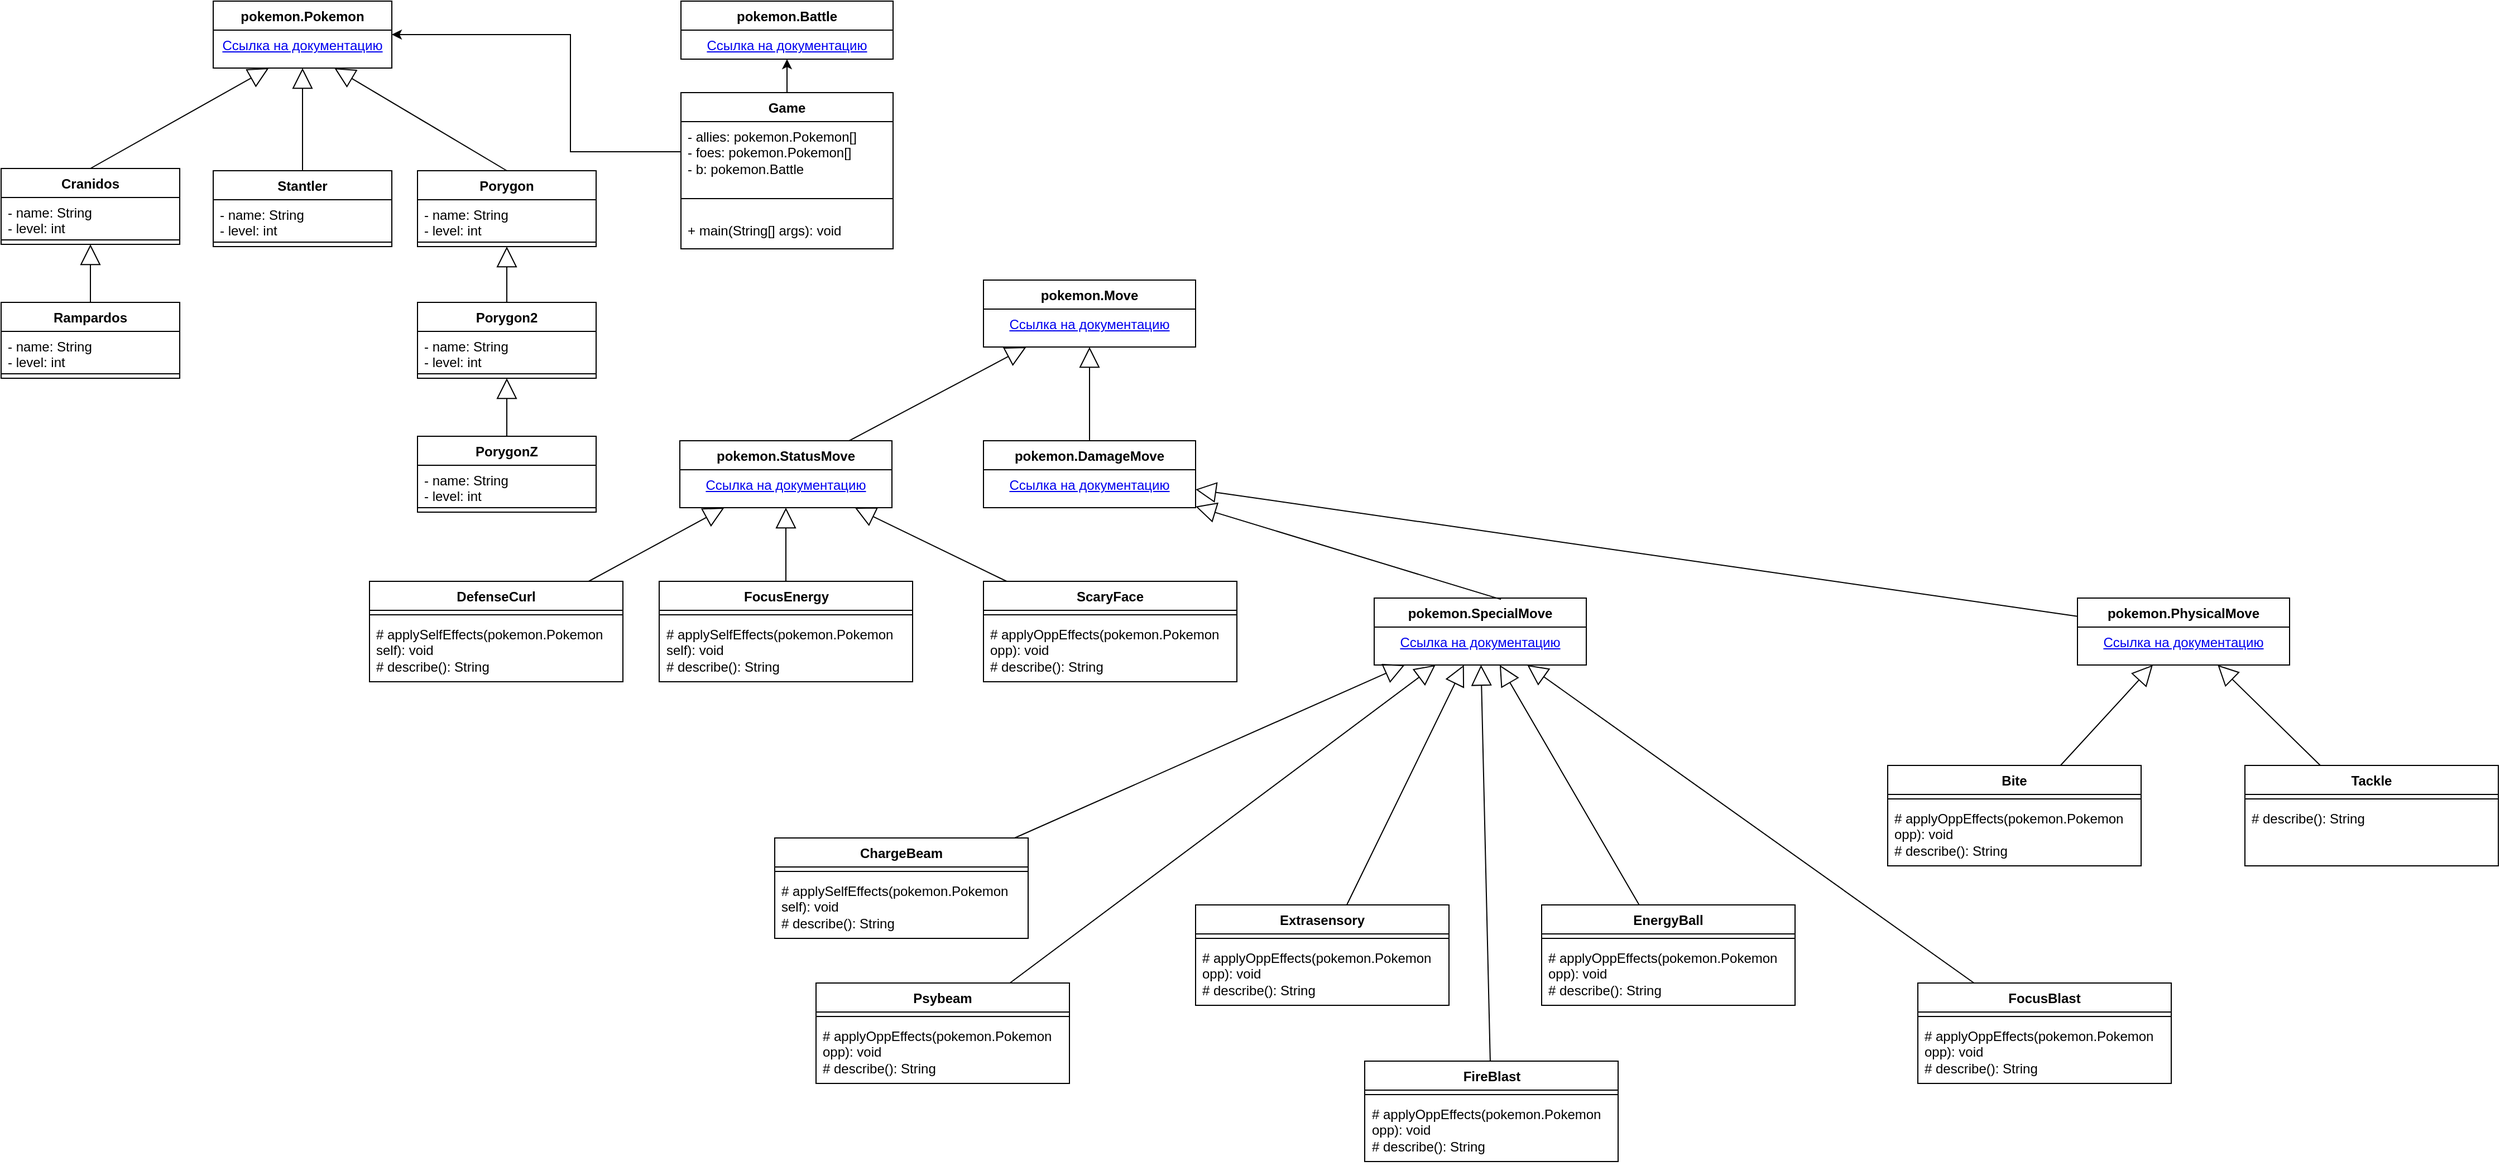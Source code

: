 <mxfile version="28.2.7">
  <diagram name="Page-1" id="_jEvBDtfB6NHTu-NY3VC">
    <mxGraphModel dx="2906" dy="1764" grid="1" gridSize="10" guides="1" tooltips="1" connect="1" arrows="1" fold="1" page="1" pageScale="1" pageWidth="1169" pageHeight="827" math="0" shadow="0">
      <root>
        <mxCell id="0" />
        <mxCell id="1" parent="0" />
        <mxCell id="ZqR_c2pU89OVEcesn07C-24" style="edgeStyle=orthogonalEdgeStyle;rounded=0;orthogonalLoop=1;jettySize=auto;html=1;" parent="1" source="ZqR_c2pU89OVEcesn07C-1" target="ZqR_c2pU89OVEcesn07C-14" edge="1">
          <mxGeometry relative="1" as="geometry" />
        </mxCell>
        <mxCell id="ZqR_c2pU89OVEcesn07C-1" value="Game" style="swimlane;fontStyle=1;align=center;verticalAlign=top;childLayout=stackLayout;horizontal=1;startSize=26;horizontalStack=0;resizeParent=1;resizeParentMax=0;resizeLast=0;collapsible=1;marginBottom=0;whiteSpace=wrap;html=1;" parent="1" vertex="1">
          <mxGeometry x="319" y="42" width="190" height="140" as="geometry">
            <mxRectangle x="320" y="190" width="70" height="30" as="alternateBounds" />
          </mxGeometry>
        </mxCell>
        <mxCell id="ZqR_c2pU89OVEcesn07C-2" value="- allies: pokemon.Pokemon[]&lt;div&gt;- foes: pokemon.Pokemon[]&lt;/div&gt;&lt;div&gt;- b: pokemon.Battle&lt;/div&gt;" style="text;strokeColor=none;fillColor=none;align=left;verticalAlign=top;spacingLeft=4;spacingRight=4;overflow=hidden;rotatable=0;points=[[0,0.5],[1,0.5]];portConstraint=eastwest;whiteSpace=wrap;html=1;" parent="ZqR_c2pU89OVEcesn07C-1" vertex="1">
          <mxGeometry y="26" width="190" height="54" as="geometry" />
        </mxCell>
        <mxCell id="ZqR_c2pU89OVEcesn07C-3" value="" style="line;strokeWidth=1;fillColor=none;align=left;verticalAlign=middle;spacingTop=-1;spacingLeft=3;spacingRight=3;rotatable=0;labelPosition=right;points=[];portConstraint=eastwest;strokeColor=inherit;" parent="ZqR_c2pU89OVEcesn07C-1" vertex="1">
          <mxGeometry y="80" width="190" height="30" as="geometry" />
        </mxCell>
        <mxCell id="ZqR_c2pU89OVEcesn07C-4" value="+ main(String[] args)&lt;span style=&quot;background-color: transparent; color: light-dark(rgb(0, 0, 0), rgb(255, 255, 255));&quot;&gt;: void&lt;/span&gt;" style="text;strokeColor=none;fillColor=none;align=left;verticalAlign=top;spacingLeft=4;spacingRight=4;overflow=hidden;rotatable=0;points=[[0,0.5],[1,0.5]];portConstraint=eastwest;whiteSpace=wrap;html=1;" parent="ZqR_c2pU89OVEcesn07C-1" vertex="1">
          <mxGeometry y="110" width="190" height="30" as="geometry" />
        </mxCell>
        <mxCell id="ZqR_c2pU89OVEcesn07C-9" value="pokemon.Pokemon" style="swimlane;fontStyle=1;align=center;verticalAlign=top;childLayout=stackLayout;horizontal=1;startSize=26;horizontalStack=0;resizeParent=1;resizeParentMax=0;resizeLast=0;collapsible=1;marginBottom=0;whiteSpace=wrap;html=1;" parent="1" vertex="1">
          <mxGeometry x="-100" y="-40" width="160" height="60" as="geometry" />
        </mxCell>
        <mxCell id="ZqR_c2pU89OVEcesn07C-10" value="&lt;a href=&quot;https://se.ifmo.ru/~tony/doc/ru/ifmo/se/pokemon/Pokemon.html&quot;&gt;Ссылка на документацию&lt;/a&gt;" style="text;strokeColor=none;fillColor=none;align=center;verticalAlign=top;spacingLeft=4;spacingRight=4;overflow=hidden;rotatable=0;points=[[0,0.5],[1,0.5]];portConstraint=eastwest;html=1;whiteSpace=wrap;" parent="ZqR_c2pU89OVEcesn07C-9" vertex="1">
          <mxGeometry y="26" width="160" height="34" as="geometry" />
        </mxCell>
        <mxCell id="ZqR_c2pU89OVEcesn07C-14" value="pokemon.Battle" style="swimlane;fontStyle=1;align=center;verticalAlign=top;childLayout=stackLayout;horizontal=1;startSize=26;horizontalStack=0;resizeParent=1;resizeParentMax=0;resizeLast=0;collapsible=1;marginBottom=0;whiteSpace=wrap;html=1;" parent="1" vertex="1">
          <mxGeometry x="319" y="-40" width="190" height="52" as="geometry" />
        </mxCell>
        <mxCell id="ZqR_c2pU89OVEcesn07C-15" value="&lt;a href=&quot;https://se.ifmo.ru/~tony/doc/ru/ifmo/se/pokemon/Battle.html&quot;&gt;Ссылка на документацию&lt;/a&gt;" style="text;strokeColor=none;fillColor=none;align=center;verticalAlign=top;spacingLeft=4;spacingRight=4;overflow=hidden;rotatable=0;points=[[0,0.5],[1,0.5]];portConstraint=eastwest;whiteSpace=wrap;html=1;" parent="ZqR_c2pU89OVEcesn07C-14" vertex="1">
          <mxGeometry y="26" width="190" height="26" as="geometry" />
        </mxCell>
        <mxCell id="ZqR_c2pU89OVEcesn07C-25" value="Cranidos" style="swimlane;fontStyle=1;align=center;verticalAlign=top;childLayout=stackLayout;horizontal=1;startSize=26;horizontalStack=0;resizeParent=1;resizeParentMax=0;resizeLast=0;collapsible=1;marginBottom=0;whiteSpace=wrap;html=1;" parent="1" vertex="1">
          <mxGeometry x="-290" y="110" width="160" height="68" as="geometry" />
        </mxCell>
        <mxCell id="ZqR_c2pU89OVEcesn07C-26" value="- name: String&lt;div&gt;- level: int&lt;/div&gt;" style="text;strokeColor=none;fillColor=none;align=left;verticalAlign=top;spacingLeft=4;spacingRight=4;overflow=hidden;rotatable=0;points=[[0,0.5],[1,0.5]];portConstraint=eastwest;whiteSpace=wrap;html=1;" parent="ZqR_c2pU89OVEcesn07C-25" vertex="1">
          <mxGeometry y="26" width="160" height="34" as="geometry" />
        </mxCell>
        <mxCell id="ZqR_c2pU89OVEcesn07C-27" value="" style="line;strokeWidth=1;fillColor=none;align=left;verticalAlign=middle;spacingTop=-1;spacingLeft=3;spacingRight=3;rotatable=0;labelPosition=right;points=[];portConstraint=eastwest;strokeColor=inherit;" parent="ZqR_c2pU89OVEcesn07C-25" vertex="1">
          <mxGeometry y="60" width="160" height="8" as="geometry" />
        </mxCell>
        <mxCell id="ZqR_c2pU89OVEcesn07C-34" value="" style="endArrow=block;endSize=16;endFill=0;html=1;rounded=0;exitX=0.5;exitY=0;exitDx=0;exitDy=0;" parent="1" source="ZqR_c2pU89OVEcesn07C-25" target="ZqR_c2pU89OVEcesn07C-10" edge="1">
          <mxGeometry width="160" relative="1" as="geometry">
            <mxPoint x="-50" y="210" as="sourcePoint" />
            <mxPoint x="110" y="210" as="targetPoint" />
          </mxGeometry>
        </mxCell>
        <mxCell id="ZqR_c2pU89OVEcesn07C-35" value="Rampardos" style="swimlane;fontStyle=1;align=center;verticalAlign=top;childLayout=stackLayout;horizontal=1;startSize=26;horizontalStack=0;resizeParent=1;resizeParentMax=0;resizeLast=0;collapsible=1;marginBottom=0;whiteSpace=wrap;html=1;" parent="1" vertex="1">
          <mxGeometry x="-290" y="230" width="160" height="68" as="geometry" />
        </mxCell>
        <mxCell id="ZqR_c2pU89OVEcesn07C-36" value="- name: String&lt;div&gt;- level: int&lt;/div&gt;" style="text;strokeColor=none;fillColor=none;align=left;verticalAlign=top;spacingLeft=4;spacingRight=4;overflow=hidden;rotatable=0;points=[[0,0.5],[1,0.5]];portConstraint=eastwest;whiteSpace=wrap;html=1;" parent="ZqR_c2pU89OVEcesn07C-35" vertex="1">
          <mxGeometry y="26" width="160" height="34" as="geometry" />
        </mxCell>
        <mxCell id="ZqR_c2pU89OVEcesn07C-37" value="" style="line;strokeWidth=1;fillColor=none;align=left;verticalAlign=middle;spacingTop=-1;spacingLeft=3;spacingRight=3;rotatable=0;labelPosition=right;points=[];portConstraint=eastwest;strokeColor=inherit;" parent="ZqR_c2pU89OVEcesn07C-35" vertex="1">
          <mxGeometry y="60" width="160" height="8" as="geometry" />
        </mxCell>
        <mxCell id="ZqR_c2pU89OVEcesn07C-38" value="" style="endArrow=block;endSize=16;endFill=0;html=1;rounded=0;exitX=0.5;exitY=0;exitDx=0;exitDy=0;entryX=0.5;entryY=1;entryDx=0;entryDy=0;" parent="1" source="ZqR_c2pU89OVEcesn07C-35" target="ZqR_c2pU89OVEcesn07C-25" edge="1">
          <mxGeometry width="160" relative="1" as="geometry">
            <mxPoint x="-50" y="210" as="sourcePoint" />
            <mxPoint x="110" y="210" as="targetPoint" />
          </mxGeometry>
        </mxCell>
        <mxCell id="ZqR_c2pU89OVEcesn07C-39" value="Stantler" style="swimlane;fontStyle=1;align=center;verticalAlign=top;childLayout=stackLayout;horizontal=1;startSize=26;horizontalStack=0;resizeParent=1;resizeParentMax=0;resizeLast=0;collapsible=1;marginBottom=0;whiteSpace=wrap;html=1;" parent="1" vertex="1">
          <mxGeometry x="-100" y="112" width="160" height="68" as="geometry" />
        </mxCell>
        <mxCell id="ZqR_c2pU89OVEcesn07C-40" value="- name: String&lt;div&gt;- level: int&lt;/div&gt;" style="text;strokeColor=none;fillColor=none;align=left;verticalAlign=top;spacingLeft=4;spacingRight=4;overflow=hidden;rotatable=0;points=[[0,0.5],[1,0.5]];portConstraint=eastwest;whiteSpace=wrap;html=1;" parent="ZqR_c2pU89OVEcesn07C-39" vertex="1">
          <mxGeometry y="26" width="160" height="34" as="geometry" />
        </mxCell>
        <mxCell id="ZqR_c2pU89OVEcesn07C-41" value="" style="line;strokeWidth=1;fillColor=none;align=left;verticalAlign=middle;spacingTop=-1;spacingLeft=3;spacingRight=3;rotatable=0;labelPosition=right;points=[];portConstraint=eastwest;strokeColor=inherit;" parent="ZqR_c2pU89OVEcesn07C-39" vertex="1">
          <mxGeometry y="60" width="160" height="8" as="geometry" />
        </mxCell>
        <mxCell id="ZqR_c2pU89OVEcesn07C-43" value="" style="endArrow=block;endSize=16;endFill=0;html=1;rounded=0;exitX=0.5;exitY=0;exitDx=0;exitDy=0;" parent="1" source="ZqR_c2pU89OVEcesn07C-39" target="ZqR_c2pU89OVEcesn07C-10" edge="1">
          <mxGeometry width="160" relative="1" as="geometry">
            <mxPoint x="-50" y="210" as="sourcePoint" />
            <mxPoint x="110" y="210" as="targetPoint" />
          </mxGeometry>
        </mxCell>
        <mxCell id="ZqR_c2pU89OVEcesn07C-44" value="Porygon" style="swimlane;fontStyle=1;align=center;verticalAlign=top;childLayout=stackLayout;horizontal=1;startSize=26;horizontalStack=0;resizeParent=1;resizeParentMax=0;resizeLast=0;collapsible=1;marginBottom=0;whiteSpace=wrap;html=1;" parent="1" vertex="1">
          <mxGeometry x="83" y="112" width="160" height="68" as="geometry" />
        </mxCell>
        <mxCell id="ZqR_c2pU89OVEcesn07C-45" value="- name: String&lt;div&gt;- level: int&lt;/div&gt;" style="text;strokeColor=none;fillColor=none;align=left;verticalAlign=top;spacingLeft=4;spacingRight=4;overflow=hidden;rotatable=0;points=[[0,0.5],[1,0.5]];portConstraint=eastwest;whiteSpace=wrap;html=1;" parent="ZqR_c2pU89OVEcesn07C-44" vertex="1">
          <mxGeometry y="26" width="160" height="34" as="geometry" />
        </mxCell>
        <mxCell id="ZqR_c2pU89OVEcesn07C-46" value="" style="line;strokeWidth=1;fillColor=none;align=left;verticalAlign=middle;spacingTop=-1;spacingLeft=3;spacingRight=3;rotatable=0;labelPosition=right;points=[];portConstraint=eastwest;strokeColor=inherit;" parent="ZqR_c2pU89OVEcesn07C-44" vertex="1">
          <mxGeometry y="60" width="160" height="8" as="geometry" />
        </mxCell>
        <mxCell id="ZqR_c2pU89OVEcesn07C-47" value="" style="endArrow=block;endSize=16;endFill=0;html=1;rounded=0;exitX=0.5;exitY=0;exitDx=0;exitDy=0;" parent="1" source="ZqR_c2pU89OVEcesn07C-44" target="ZqR_c2pU89OVEcesn07C-10" edge="1">
          <mxGeometry width="160" relative="1" as="geometry">
            <mxPoint x="-50" y="210" as="sourcePoint" />
            <mxPoint x="110" y="210" as="targetPoint" />
          </mxGeometry>
        </mxCell>
        <mxCell id="ZqR_c2pU89OVEcesn07C-48" value="Porygon2" style="swimlane;fontStyle=1;align=center;verticalAlign=top;childLayout=stackLayout;horizontal=1;startSize=26;horizontalStack=0;resizeParent=1;resizeParentMax=0;resizeLast=0;collapsible=1;marginBottom=0;whiteSpace=wrap;html=1;" parent="1" vertex="1">
          <mxGeometry x="83" y="230" width="160" height="68" as="geometry" />
        </mxCell>
        <mxCell id="ZqR_c2pU89OVEcesn07C-49" value="- name: String&lt;div&gt;- level: int&lt;/div&gt;" style="text;strokeColor=none;fillColor=none;align=left;verticalAlign=top;spacingLeft=4;spacingRight=4;overflow=hidden;rotatable=0;points=[[0,0.5],[1,0.5]];portConstraint=eastwest;whiteSpace=wrap;html=1;" parent="ZqR_c2pU89OVEcesn07C-48" vertex="1">
          <mxGeometry y="26" width="160" height="34" as="geometry" />
        </mxCell>
        <mxCell id="ZqR_c2pU89OVEcesn07C-50" value="" style="line;strokeWidth=1;fillColor=none;align=left;verticalAlign=middle;spacingTop=-1;spacingLeft=3;spacingRight=3;rotatable=0;labelPosition=right;points=[];portConstraint=eastwest;strokeColor=inherit;" parent="ZqR_c2pU89OVEcesn07C-48" vertex="1">
          <mxGeometry y="60" width="160" height="8" as="geometry" />
        </mxCell>
        <mxCell id="ZqR_c2pU89OVEcesn07C-51" value="PorygonZ" style="swimlane;fontStyle=1;align=center;verticalAlign=top;childLayout=stackLayout;horizontal=1;startSize=26;horizontalStack=0;resizeParent=1;resizeParentMax=0;resizeLast=0;collapsible=1;marginBottom=0;whiteSpace=wrap;html=1;" parent="1" vertex="1">
          <mxGeometry x="83" y="350" width="160" height="68" as="geometry" />
        </mxCell>
        <mxCell id="ZqR_c2pU89OVEcesn07C-52" value="- name: String&lt;div&gt;- level: int&lt;/div&gt;" style="text;strokeColor=none;fillColor=none;align=left;verticalAlign=top;spacingLeft=4;spacingRight=4;overflow=hidden;rotatable=0;points=[[0,0.5],[1,0.5]];portConstraint=eastwest;whiteSpace=wrap;html=1;" parent="ZqR_c2pU89OVEcesn07C-51" vertex="1">
          <mxGeometry y="26" width="160" height="34" as="geometry" />
        </mxCell>
        <mxCell id="ZqR_c2pU89OVEcesn07C-53" value="" style="line;strokeWidth=1;fillColor=none;align=left;verticalAlign=middle;spacingTop=-1;spacingLeft=3;spacingRight=3;rotatable=0;labelPosition=right;points=[];portConstraint=eastwest;strokeColor=inherit;" parent="ZqR_c2pU89OVEcesn07C-51" vertex="1">
          <mxGeometry y="60" width="160" height="8" as="geometry" />
        </mxCell>
        <mxCell id="ZqR_c2pU89OVEcesn07C-54" value="" style="endArrow=block;endSize=16;endFill=0;html=1;rounded=0;" parent="1" source="ZqR_c2pU89OVEcesn07C-48" target="ZqR_c2pU89OVEcesn07C-44" edge="1">
          <mxGeometry width="160" relative="1" as="geometry">
            <mxPoint x="-60" y="180" as="sourcePoint" />
            <mxPoint x="150" y="200" as="targetPoint" />
          </mxGeometry>
        </mxCell>
        <mxCell id="ZqR_c2pU89OVEcesn07C-55" value="" style="endArrow=block;endSize=16;endFill=0;html=1;rounded=0;" parent="1" source="ZqR_c2pU89OVEcesn07C-51" target="ZqR_c2pU89OVEcesn07C-48" edge="1">
          <mxGeometry width="160" relative="1" as="geometry">
            <mxPoint y="340" as="sourcePoint" />
            <mxPoint y="290" as="targetPoint" />
          </mxGeometry>
        </mxCell>
        <mxCell id="ZqR_c2pU89OVEcesn07C-56" value="pokemon.Move" style="swimlane;fontStyle=1;align=center;verticalAlign=top;childLayout=stackLayout;horizontal=1;startSize=26;horizontalStack=0;resizeParent=1;resizeParentMax=0;resizeLast=0;collapsible=1;marginBottom=0;whiteSpace=wrap;html=1;" parent="1" vertex="1">
          <mxGeometry x="590" y="210" width="190" height="60" as="geometry" />
        </mxCell>
        <mxCell id="ZqR_c2pU89OVEcesn07C-57" value="&lt;a href=&quot;https://se.ifmo.ru/~tony/doc/ru/ifmo/se/pokemon/Move.html&quot;&gt;Ссылка на документацию&lt;/a&gt;" style="text;strokeColor=none;fillColor=none;align=center;verticalAlign=top;spacingLeft=4;spacingRight=4;overflow=hidden;rotatable=0;points=[[0,0.5],[1,0.5]];portConstraint=eastwest;html=1;whiteSpace=wrap;" parent="ZqR_c2pU89OVEcesn07C-56" vertex="1">
          <mxGeometry y="26" width="190" height="34" as="geometry" />
        </mxCell>
        <mxCell id="ZqR_c2pU89OVEcesn07C-58" value="pokemon.DamageMove" style="swimlane;fontStyle=1;align=center;verticalAlign=top;childLayout=stackLayout;horizontal=1;startSize=26;horizontalStack=0;resizeParent=1;resizeParentMax=0;resizeLast=0;collapsible=1;marginBottom=0;whiteSpace=wrap;html=1;" parent="1" vertex="1">
          <mxGeometry x="590" y="354" width="190" height="60" as="geometry" />
        </mxCell>
        <mxCell id="ZqR_c2pU89OVEcesn07C-59" value="&lt;a href=&quot;https://se.ifmo.ru/~tony/doc/ru/ifmo/se/pokemon/DamageMove.html&quot;&gt;Ссылка на документацию&lt;/a&gt;" style="text;strokeColor=none;fillColor=none;align=center;verticalAlign=top;spacingLeft=4;spacingRight=4;overflow=hidden;rotatable=0;points=[[0,0.5],[1,0.5]];portConstraint=eastwest;html=1;whiteSpace=wrap;" parent="ZqR_c2pU89OVEcesn07C-58" vertex="1">
          <mxGeometry y="26" width="190" height="34" as="geometry" />
        </mxCell>
        <mxCell id="ZqR_c2pU89OVEcesn07C-60" value="pokemon.StatusMove" style="swimlane;fontStyle=1;align=center;verticalAlign=top;childLayout=stackLayout;horizontal=1;startSize=26;horizontalStack=0;resizeParent=1;resizeParentMax=0;resizeLast=0;collapsible=1;marginBottom=0;whiteSpace=wrap;html=1;" parent="1" vertex="1">
          <mxGeometry x="318" y="354" width="190" height="60" as="geometry" />
        </mxCell>
        <mxCell id="ZqR_c2pU89OVEcesn07C-61" value="&lt;a href=&quot;https://se.ifmo.ru/~tony/doc/ru/ifmo/se/pokemon/StatusMove.html&quot;&gt;Ссылка на документацию&lt;/a&gt;" style="text;strokeColor=none;fillColor=none;align=center;verticalAlign=top;spacingLeft=4;spacingRight=4;overflow=hidden;rotatable=0;points=[[0,0.5],[1,0.5]];portConstraint=eastwest;html=1;whiteSpace=wrap;" parent="ZqR_c2pU89OVEcesn07C-60" vertex="1">
          <mxGeometry y="26" width="190" height="34" as="geometry" />
        </mxCell>
        <mxCell id="ZqR_c2pU89OVEcesn07C-62" value="pokemon.SpecialMove" style="swimlane;fontStyle=1;align=center;verticalAlign=top;childLayout=stackLayout;horizontal=1;startSize=26;horizontalStack=0;resizeParent=1;resizeParentMax=0;resizeLast=0;collapsible=1;marginBottom=0;whiteSpace=wrap;html=1;" parent="1" vertex="1">
          <mxGeometry x="940" y="495" width="190" height="60" as="geometry" />
        </mxCell>
        <mxCell id="ZqR_c2pU89OVEcesn07C-63" value="&lt;a href=&quot;https://se.ifmo.ru/~tony/doc/ru/ifmo/se/pokemon/SpecialMove.html&quot;&gt;Ссылка на документацию&lt;/a&gt;" style="text;strokeColor=none;fillColor=none;align=center;verticalAlign=top;spacingLeft=4;spacingRight=4;overflow=hidden;rotatable=0;points=[[0,0.5],[1,0.5]];portConstraint=eastwest;html=1;whiteSpace=wrap;" parent="ZqR_c2pU89OVEcesn07C-62" vertex="1">
          <mxGeometry y="26" width="190" height="34" as="geometry" />
        </mxCell>
        <mxCell id="ZqR_c2pU89OVEcesn07C-64" value="pokemon.PhysicalMove" style="swimlane;fontStyle=1;align=center;verticalAlign=top;childLayout=stackLayout;horizontal=1;startSize=26;horizontalStack=0;resizeParent=1;resizeParentMax=0;resizeLast=0;collapsible=1;marginBottom=0;whiteSpace=wrap;html=1;" parent="1" vertex="1">
          <mxGeometry x="1570" y="495" width="190" height="60" as="geometry" />
        </mxCell>
        <mxCell id="ZqR_c2pU89OVEcesn07C-65" value="&lt;a href=&quot;https://se.ifmo.ru/~tony/doc/ru/ifmo/se/pokemon/PhysicalMove.html&quot;&gt;Ссылка на документацию&lt;/a&gt;" style="text;strokeColor=none;fillColor=none;align=center;verticalAlign=top;spacingLeft=4;spacingRight=4;overflow=hidden;rotatable=0;points=[[0,0.5],[1,0.5]];portConstraint=eastwest;html=1;whiteSpace=wrap;" parent="ZqR_c2pU89OVEcesn07C-64" vertex="1">
          <mxGeometry y="26" width="190" height="34" as="geometry" />
        </mxCell>
        <mxCell id="ZqR_c2pU89OVEcesn07C-66" value="" style="endArrow=block;endSize=16;endFill=0;html=1;rounded=0;" parent="1" source="ZqR_c2pU89OVEcesn07C-60" target="ZqR_c2pU89OVEcesn07C-56" edge="1">
          <mxGeometry width="160" relative="1" as="geometry">
            <mxPoint x="500" y="442" as="sourcePoint" />
            <mxPoint x="500" y="390" as="targetPoint" />
          </mxGeometry>
        </mxCell>
        <mxCell id="ZqR_c2pU89OVEcesn07C-67" value="" style="endArrow=block;endSize=16;endFill=0;html=1;rounded=0;" parent="1" source="ZqR_c2pU89OVEcesn07C-58" target="ZqR_c2pU89OVEcesn07C-56" edge="1">
          <mxGeometry width="160" relative="1" as="geometry">
            <mxPoint x="850" y="312" as="sourcePoint" />
            <mxPoint x="850" y="260" as="targetPoint" />
          </mxGeometry>
        </mxCell>
        <mxCell id="ZqR_c2pU89OVEcesn07C-68" value="" style="endArrow=block;endSize=16;endFill=0;html=1;rounded=0;exitX=0.598;exitY=0.02;exitDx=0;exitDy=0;exitPerimeter=0;" parent="1" source="ZqR_c2pU89OVEcesn07C-62" target="ZqR_c2pU89OVEcesn07C-58" edge="1">
          <mxGeometry width="160" relative="1" as="geometry">
            <mxPoint x="940" y="292" as="sourcePoint" />
            <mxPoint x="940" y="240" as="targetPoint" />
          </mxGeometry>
        </mxCell>
        <mxCell id="ZqR_c2pU89OVEcesn07C-69" value="" style="endArrow=block;endSize=16;endFill=0;html=1;rounded=0;" parent="1" source="ZqR_c2pU89OVEcesn07C-64" target="ZqR_c2pU89OVEcesn07C-58" edge="1">
          <mxGeometry width="160" relative="1" as="geometry">
            <mxPoint x="990" y="442" as="sourcePoint" />
            <mxPoint x="990" y="390" as="targetPoint" />
          </mxGeometry>
        </mxCell>
        <mxCell id="ZqR_c2pU89OVEcesn07C-70" value="Bite" style="swimlane;fontStyle=1;align=center;verticalAlign=top;childLayout=stackLayout;horizontal=1;startSize=26;horizontalStack=0;resizeParent=1;resizeParentMax=0;resizeLast=0;collapsible=1;marginBottom=0;whiteSpace=wrap;html=1;" parent="1" vertex="1">
          <mxGeometry x="1400" y="645" width="227" height="90" as="geometry" />
        </mxCell>
        <mxCell id="ZqR_c2pU89OVEcesn07C-72" value="" style="line;strokeWidth=1;fillColor=none;align=left;verticalAlign=middle;spacingTop=-1;spacingLeft=3;spacingRight=3;rotatable=0;labelPosition=right;points=[];portConstraint=eastwest;strokeColor=inherit;" parent="ZqR_c2pU89OVEcesn07C-70" vertex="1">
          <mxGeometry y="26" width="227" height="8" as="geometry" />
        </mxCell>
        <mxCell id="ZqR_c2pU89OVEcesn07C-73" value="# applyOppEffects(pokemon.Pokemon opp): void&lt;div&gt;# describe(): String&lt;/div&gt;" style="text;strokeColor=none;fillColor=none;align=left;verticalAlign=top;spacingLeft=4;spacingRight=4;overflow=hidden;rotatable=0;points=[[0,0.5],[1,0.5]];portConstraint=eastwest;whiteSpace=wrap;html=1;" parent="ZqR_c2pU89OVEcesn07C-70" vertex="1">
          <mxGeometry y="34" width="227" height="56" as="geometry" />
        </mxCell>
        <mxCell id="ZqR_c2pU89OVEcesn07C-74" value="ChargeBeam" style="swimlane;fontStyle=1;align=center;verticalAlign=top;childLayout=stackLayout;horizontal=1;startSize=26;horizontalStack=0;resizeParent=1;resizeParentMax=0;resizeLast=0;collapsible=1;marginBottom=0;whiteSpace=wrap;html=1;" parent="1" vertex="1">
          <mxGeometry x="403" y="710" width="227" height="90" as="geometry" />
        </mxCell>
        <mxCell id="ZqR_c2pU89OVEcesn07C-75" value="" style="line;strokeWidth=1;fillColor=none;align=left;verticalAlign=middle;spacingTop=-1;spacingLeft=3;spacingRight=3;rotatable=0;labelPosition=right;points=[];portConstraint=eastwest;strokeColor=inherit;" parent="ZqR_c2pU89OVEcesn07C-74" vertex="1">
          <mxGeometry y="26" width="227" height="8" as="geometry" />
        </mxCell>
        <mxCell id="ZqR_c2pU89OVEcesn07C-76" value="# applySelfEffects(pokemon.Pokemon self): void&lt;div&gt;# describe(): String&lt;/div&gt;" style="text;strokeColor=none;fillColor=none;align=left;verticalAlign=top;spacingLeft=4;spacingRight=4;overflow=hidden;rotatable=0;points=[[0,0.5],[1,0.5]];portConstraint=eastwest;whiteSpace=wrap;html=1;" parent="ZqR_c2pU89OVEcesn07C-74" vertex="1">
          <mxGeometry y="34" width="227" height="56" as="geometry" />
        </mxCell>
        <mxCell id="ZqR_c2pU89OVEcesn07C-77" value="DefenseCurl" style="swimlane;fontStyle=1;align=center;verticalAlign=top;childLayout=stackLayout;horizontal=1;startSize=26;horizontalStack=0;resizeParent=1;resizeParentMax=0;resizeLast=0;collapsible=1;marginBottom=0;whiteSpace=wrap;html=1;" parent="1" vertex="1">
          <mxGeometry x="40" y="480" width="227" height="90" as="geometry" />
        </mxCell>
        <mxCell id="ZqR_c2pU89OVEcesn07C-78" value="" style="line;strokeWidth=1;fillColor=none;align=left;verticalAlign=middle;spacingTop=-1;spacingLeft=3;spacingRight=3;rotatable=0;labelPosition=right;points=[];portConstraint=eastwest;strokeColor=inherit;" parent="ZqR_c2pU89OVEcesn07C-77" vertex="1">
          <mxGeometry y="26" width="227" height="8" as="geometry" />
        </mxCell>
        <mxCell id="ZqR_c2pU89OVEcesn07C-79" value="# applySelfEffects(pokemon.Pokemon self): void&lt;div&gt;# describe(): String&lt;/div&gt;" style="text;strokeColor=none;fillColor=none;align=left;verticalAlign=top;spacingLeft=4;spacingRight=4;overflow=hidden;rotatable=0;points=[[0,0.5],[1,0.5]];portConstraint=eastwest;whiteSpace=wrap;html=1;" parent="ZqR_c2pU89OVEcesn07C-77" vertex="1">
          <mxGeometry y="34" width="227" height="56" as="geometry" />
        </mxCell>
        <mxCell id="ZqR_c2pU89OVEcesn07C-80" value="" style="endArrow=block;endSize=16;endFill=0;html=1;rounded=0;" parent="1" source="ZqR_c2pU89OVEcesn07C-77" target="ZqR_c2pU89OVEcesn07C-60" edge="1">
          <mxGeometry width="160" relative="1" as="geometry">
            <mxPoint x="500" y="442" as="sourcePoint" />
            <mxPoint x="500" y="390" as="targetPoint" />
          </mxGeometry>
        </mxCell>
        <mxCell id="ZqR_c2pU89OVEcesn07C-81" value="" style="endArrow=block;endSize=16;endFill=0;html=1;rounded=0;" parent="1" source="ZqR_c2pU89OVEcesn07C-74" target="ZqR_c2pU89OVEcesn07C-62" edge="1">
          <mxGeometry width="160" relative="1" as="geometry">
            <mxPoint x="840" y="542" as="sourcePoint" />
            <mxPoint x="840" y="490" as="targetPoint" />
          </mxGeometry>
        </mxCell>
        <mxCell id="ZqR_c2pU89OVEcesn07C-82" value="" style="endArrow=block;endSize=16;endFill=0;html=1;rounded=0;" parent="1" source="ZqR_c2pU89OVEcesn07C-70" target="ZqR_c2pU89OVEcesn07C-64" edge="1">
          <mxGeometry width="160" relative="1" as="geometry">
            <mxPoint x="1030" y="657" as="sourcePoint" />
            <mxPoint x="1030" y="605" as="targetPoint" />
          </mxGeometry>
        </mxCell>
        <mxCell id="ZqR_c2pU89OVEcesn07C-83" value="EnergyBall" style="swimlane;fontStyle=1;align=center;verticalAlign=top;childLayout=stackLayout;horizontal=1;startSize=26;horizontalStack=0;resizeParent=1;resizeParentMax=0;resizeLast=0;collapsible=1;marginBottom=0;whiteSpace=wrap;html=1;" parent="1" vertex="1">
          <mxGeometry x="1090" y="770" width="227" height="90" as="geometry" />
        </mxCell>
        <mxCell id="ZqR_c2pU89OVEcesn07C-84" value="" style="line;strokeWidth=1;fillColor=none;align=left;verticalAlign=middle;spacingTop=-1;spacingLeft=3;spacingRight=3;rotatable=0;labelPosition=right;points=[];portConstraint=eastwest;strokeColor=inherit;" parent="ZqR_c2pU89OVEcesn07C-83" vertex="1">
          <mxGeometry y="26" width="227" height="8" as="geometry" />
        </mxCell>
        <mxCell id="ZqR_c2pU89OVEcesn07C-85" value="# applyOppEffects(pokemon.Pokemon opp): void&lt;div&gt;# describe(): String&lt;/div&gt;" style="text;strokeColor=none;fillColor=none;align=left;verticalAlign=top;spacingLeft=4;spacingRight=4;overflow=hidden;rotatable=0;points=[[0,0.5],[1,0.5]];portConstraint=eastwest;whiteSpace=wrap;html=1;" parent="ZqR_c2pU89OVEcesn07C-83" vertex="1">
          <mxGeometry y="34" width="227" height="56" as="geometry" />
        </mxCell>
        <mxCell id="ZqR_c2pU89OVEcesn07C-89" value="Extrasensory" style="swimlane;fontStyle=1;align=center;verticalAlign=top;childLayout=stackLayout;horizontal=1;startSize=26;horizontalStack=0;resizeParent=1;resizeParentMax=0;resizeLast=0;collapsible=1;marginBottom=0;whiteSpace=wrap;html=1;" parent="1" vertex="1">
          <mxGeometry x="780" y="770" width="227" height="90" as="geometry" />
        </mxCell>
        <mxCell id="ZqR_c2pU89OVEcesn07C-90" value="" style="line;strokeWidth=1;fillColor=none;align=left;verticalAlign=middle;spacingTop=-1;spacingLeft=3;spacingRight=3;rotatable=0;labelPosition=right;points=[];portConstraint=eastwest;strokeColor=inherit;" parent="ZqR_c2pU89OVEcesn07C-89" vertex="1">
          <mxGeometry y="26" width="227" height="8" as="geometry" />
        </mxCell>
        <mxCell id="ZqR_c2pU89OVEcesn07C-91" value="# applyOppEffects(pokemon.Pokemon opp): void&lt;div&gt;# describe(): String&lt;/div&gt;" style="text;strokeColor=none;fillColor=none;align=left;verticalAlign=top;spacingLeft=4;spacingRight=4;overflow=hidden;rotatable=0;points=[[0,0.5],[1,0.5]];portConstraint=eastwest;whiteSpace=wrap;html=1;" parent="ZqR_c2pU89OVEcesn07C-89" vertex="1">
          <mxGeometry y="34" width="227" height="56" as="geometry" />
        </mxCell>
        <mxCell id="ZqR_c2pU89OVEcesn07C-92" value="FireBlast" style="swimlane;fontStyle=1;align=center;verticalAlign=top;childLayout=stackLayout;horizontal=1;startSize=26;horizontalStack=0;resizeParent=1;resizeParentMax=0;resizeLast=0;collapsible=1;marginBottom=0;whiteSpace=wrap;html=1;" parent="1" vertex="1">
          <mxGeometry x="931.5" y="910" width="227" height="90" as="geometry" />
        </mxCell>
        <mxCell id="ZqR_c2pU89OVEcesn07C-93" value="" style="line;strokeWidth=1;fillColor=none;align=left;verticalAlign=middle;spacingTop=-1;spacingLeft=3;spacingRight=3;rotatable=0;labelPosition=right;points=[];portConstraint=eastwest;strokeColor=inherit;" parent="ZqR_c2pU89OVEcesn07C-92" vertex="1">
          <mxGeometry y="26" width="227" height="8" as="geometry" />
        </mxCell>
        <mxCell id="ZqR_c2pU89OVEcesn07C-94" value="# applyOppEffects(pokemon.Pokemon opp): void&lt;div&gt;# describe(): String&lt;/div&gt;" style="text;strokeColor=none;fillColor=none;align=left;verticalAlign=top;spacingLeft=4;spacingRight=4;overflow=hidden;rotatable=0;points=[[0,0.5],[1,0.5]];portConstraint=eastwest;whiteSpace=wrap;html=1;" parent="ZqR_c2pU89OVEcesn07C-92" vertex="1">
          <mxGeometry y="34" width="227" height="56" as="geometry" />
        </mxCell>
        <mxCell id="ZqR_c2pU89OVEcesn07C-95" value="FocusBlast" style="swimlane;fontStyle=1;align=center;verticalAlign=top;childLayout=stackLayout;horizontal=1;startSize=26;horizontalStack=0;resizeParent=1;resizeParentMax=0;resizeLast=0;collapsible=1;marginBottom=0;whiteSpace=wrap;html=1;" parent="1" vertex="1">
          <mxGeometry x="1427" y="840" width="227" height="90" as="geometry" />
        </mxCell>
        <mxCell id="ZqR_c2pU89OVEcesn07C-96" value="" style="line;strokeWidth=1;fillColor=none;align=left;verticalAlign=middle;spacingTop=-1;spacingLeft=3;spacingRight=3;rotatable=0;labelPosition=right;points=[];portConstraint=eastwest;strokeColor=inherit;" parent="ZqR_c2pU89OVEcesn07C-95" vertex="1">
          <mxGeometry y="26" width="227" height="8" as="geometry" />
        </mxCell>
        <mxCell id="ZqR_c2pU89OVEcesn07C-97" value="# applyOppEffects(pokemon.Pokemon opp): void&lt;div&gt;# describe(): String&lt;/div&gt;" style="text;strokeColor=none;fillColor=none;align=left;verticalAlign=top;spacingLeft=4;spacingRight=4;overflow=hidden;rotatable=0;points=[[0,0.5],[1,0.5]];portConstraint=eastwest;whiteSpace=wrap;html=1;" parent="ZqR_c2pU89OVEcesn07C-95" vertex="1">
          <mxGeometry y="34" width="227" height="56" as="geometry" />
        </mxCell>
        <mxCell id="ZqR_c2pU89OVEcesn07C-98" value="FocusEnergy" style="swimlane;fontStyle=1;align=center;verticalAlign=top;childLayout=stackLayout;horizontal=1;startSize=26;horizontalStack=0;resizeParent=1;resizeParentMax=0;resizeLast=0;collapsible=1;marginBottom=0;whiteSpace=wrap;html=1;" parent="1" vertex="1">
          <mxGeometry x="299.5" y="480" width="227" height="90" as="geometry" />
        </mxCell>
        <mxCell id="ZqR_c2pU89OVEcesn07C-99" value="" style="line;strokeWidth=1;fillColor=none;align=left;verticalAlign=middle;spacingTop=-1;spacingLeft=3;spacingRight=3;rotatable=0;labelPosition=right;points=[];portConstraint=eastwest;strokeColor=inherit;" parent="ZqR_c2pU89OVEcesn07C-98" vertex="1">
          <mxGeometry y="26" width="227" height="8" as="geometry" />
        </mxCell>
        <mxCell id="ZqR_c2pU89OVEcesn07C-100" value="# applySelfEffects(pokemon.Pokemon self): void&lt;div&gt;# describe(): String&lt;/div&gt;" style="text;strokeColor=none;fillColor=none;align=left;verticalAlign=top;spacingLeft=4;spacingRight=4;overflow=hidden;rotatable=0;points=[[0,0.5],[1,0.5]];portConstraint=eastwest;whiteSpace=wrap;html=1;" parent="ZqR_c2pU89OVEcesn07C-98" vertex="1">
          <mxGeometry y="34" width="227" height="56" as="geometry" />
        </mxCell>
        <mxCell id="ZqR_c2pU89OVEcesn07C-101" value="Psybeam" style="swimlane;fontStyle=1;align=center;verticalAlign=top;childLayout=stackLayout;horizontal=1;startSize=26;horizontalStack=0;resizeParent=1;resizeParentMax=0;resizeLast=0;collapsible=1;marginBottom=0;whiteSpace=wrap;html=1;" parent="1" vertex="1">
          <mxGeometry x="440" y="840" width="227" height="90" as="geometry" />
        </mxCell>
        <mxCell id="ZqR_c2pU89OVEcesn07C-102" value="" style="line;strokeWidth=1;fillColor=none;align=left;verticalAlign=middle;spacingTop=-1;spacingLeft=3;spacingRight=3;rotatable=0;labelPosition=right;points=[];portConstraint=eastwest;strokeColor=inherit;" parent="ZqR_c2pU89OVEcesn07C-101" vertex="1">
          <mxGeometry y="26" width="227" height="8" as="geometry" />
        </mxCell>
        <mxCell id="ZqR_c2pU89OVEcesn07C-103" value="# applyOppEffects(pokemon.Pokemon opp): void&lt;div&gt;# describe(): String&lt;/div&gt;" style="text;strokeColor=none;fillColor=none;align=left;verticalAlign=top;spacingLeft=4;spacingRight=4;overflow=hidden;rotatable=0;points=[[0,0.5],[1,0.5]];portConstraint=eastwest;whiteSpace=wrap;html=1;" parent="ZqR_c2pU89OVEcesn07C-101" vertex="1">
          <mxGeometry y="34" width="227" height="56" as="geometry" />
        </mxCell>
        <mxCell id="ZqR_c2pU89OVEcesn07C-104" value="ScaryFace" style="swimlane;fontStyle=1;align=center;verticalAlign=top;childLayout=stackLayout;horizontal=1;startSize=26;horizontalStack=0;resizeParent=1;resizeParentMax=0;resizeLast=0;collapsible=1;marginBottom=0;whiteSpace=wrap;html=1;" parent="1" vertex="1">
          <mxGeometry x="590" y="480" width="227" height="90" as="geometry" />
        </mxCell>
        <mxCell id="ZqR_c2pU89OVEcesn07C-105" value="" style="line;strokeWidth=1;fillColor=none;align=left;verticalAlign=middle;spacingTop=-1;spacingLeft=3;spacingRight=3;rotatable=0;labelPosition=right;points=[];portConstraint=eastwest;strokeColor=inherit;" parent="ZqR_c2pU89OVEcesn07C-104" vertex="1">
          <mxGeometry y="26" width="227" height="8" as="geometry" />
        </mxCell>
        <mxCell id="ZqR_c2pU89OVEcesn07C-106" value="# applyOppEffects(pokemon.Pokemon opp): void&lt;div&gt;# describe(): String&lt;/div&gt;" style="text;strokeColor=none;fillColor=none;align=left;verticalAlign=top;spacingLeft=4;spacingRight=4;overflow=hidden;rotatable=0;points=[[0,0.5],[1,0.5]];portConstraint=eastwest;whiteSpace=wrap;html=1;" parent="ZqR_c2pU89OVEcesn07C-104" vertex="1">
          <mxGeometry y="34" width="227" height="56" as="geometry" />
        </mxCell>
        <mxCell id="ZqR_c2pU89OVEcesn07C-107" value="Tackle" style="swimlane;fontStyle=1;align=center;verticalAlign=top;childLayout=stackLayout;horizontal=1;startSize=26;horizontalStack=0;resizeParent=1;resizeParentMax=0;resizeLast=0;collapsible=1;marginBottom=0;whiteSpace=wrap;html=1;" parent="1" vertex="1">
          <mxGeometry x="1720" y="645" width="227" height="90" as="geometry" />
        </mxCell>
        <mxCell id="ZqR_c2pU89OVEcesn07C-108" value="" style="line;strokeWidth=1;fillColor=none;align=left;verticalAlign=middle;spacingTop=-1;spacingLeft=3;spacingRight=3;rotatable=0;labelPosition=right;points=[];portConstraint=eastwest;strokeColor=inherit;" parent="ZqR_c2pU89OVEcesn07C-107" vertex="1">
          <mxGeometry y="26" width="227" height="8" as="geometry" />
        </mxCell>
        <mxCell id="ZqR_c2pU89OVEcesn07C-109" value="&lt;div&gt;# describe(): String&lt;/div&gt;" style="text;strokeColor=none;fillColor=none;align=left;verticalAlign=top;spacingLeft=4;spacingRight=4;overflow=hidden;rotatable=0;points=[[0,0.5],[1,0.5]];portConstraint=eastwest;whiteSpace=wrap;html=1;" parent="ZqR_c2pU89OVEcesn07C-107" vertex="1">
          <mxGeometry y="34" width="227" height="56" as="geometry" />
        </mxCell>
        <mxCell id="ZqR_c2pU89OVEcesn07C-110" value="" style="endArrow=block;endSize=16;endFill=0;html=1;rounded=0;" parent="1" source="ZqR_c2pU89OVEcesn07C-107" target="ZqR_c2pU89OVEcesn07C-64" edge="1">
          <mxGeometry width="160" relative="1" as="geometry">
            <mxPoint x="1120" y="836" as="sourcePoint" />
            <mxPoint x="1447" y="725" as="targetPoint" />
          </mxGeometry>
        </mxCell>
        <mxCell id="ZqR_c2pU89OVEcesn07C-111" value="" style="endArrow=block;endSize=16;endFill=0;html=1;rounded=0;" parent="1" source="ZqR_c2pU89OVEcesn07C-104" target="ZqR_c2pU89OVEcesn07C-60" edge="1">
          <mxGeometry width="160" relative="1" as="geometry">
            <mxPoint x="1330" y="1101" as="sourcePoint" />
            <mxPoint x="1657" y="990" as="targetPoint" />
          </mxGeometry>
        </mxCell>
        <mxCell id="ZqR_c2pU89OVEcesn07C-112" value="" style="endArrow=block;endSize=16;endFill=0;html=1;rounded=0;" parent="1" source="ZqR_c2pU89OVEcesn07C-98" target="ZqR_c2pU89OVEcesn07C-60" edge="1">
          <mxGeometry width="160" relative="1" as="geometry">
            <mxPoint x="730" y="470" as="sourcePoint" />
            <mxPoint x="1077" y="420" as="targetPoint" />
          </mxGeometry>
        </mxCell>
        <mxCell id="ZqR_c2pU89OVEcesn07C-113" value="" style="endArrow=block;endSize=16;endFill=0;html=1;rounded=0;" parent="1" source="ZqR_c2pU89OVEcesn07C-92" target="ZqR_c2pU89OVEcesn07C-62" edge="1">
          <mxGeometry width="160" relative="1" as="geometry">
            <mxPoint x="1100" y="681" as="sourcePoint" />
            <mxPoint x="1427" y="570" as="targetPoint" />
          </mxGeometry>
        </mxCell>
        <mxCell id="ZqR_c2pU89OVEcesn07C-114" value="" style="endArrow=block;endSize=16;endFill=0;html=1;rounded=0;" parent="1" source="ZqR_c2pU89OVEcesn07C-89" target="ZqR_c2pU89OVEcesn07C-62" edge="1">
          <mxGeometry width="160" relative="1" as="geometry">
            <mxPoint x="1070" y="751" as="sourcePoint" />
            <mxPoint x="1397" y="640" as="targetPoint" />
          </mxGeometry>
        </mxCell>
        <mxCell id="ZqR_c2pU89OVEcesn07C-115" value="" style="endArrow=block;endSize=16;endFill=0;html=1;rounded=0;" parent="1" source="ZqR_c2pU89OVEcesn07C-83" target="ZqR_c2pU89OVEcesn07C-62" edge="1">
          <mxGeometry width="160" relative="1" as="geometry">
            <mxPoint x="1230" y="731" as="sourcePoint" />
            <mxPoint x="1557" y="620" as="targetPoint" />
          </mxGeometry>
        </mxCell>
        <mxCell id="ZqR_c2pU89OVEcesn07C-116" value="" style="endArrow=block;endSize=16;endFill=0;html=1;rounded=0;" parent="1" source="ZqR_c2pU89OVEcesn07C-95" target="ZqR_c2pU89OVEcesn07C-62" edge="1">
          <mxGeometry width="160" relative="1" as="geometry">
            <mxPoint x="1210" y="721" as="sourcePoint" />
            <mxPoint x="1537" y="610" as="targetPoint" />
          </mxGeometry>
        </mxCell>
        <mxCell id="ZqR_c2pU89OVEcesn07C-117" value="" style="endArrow=block;endSize=16;endFill=0;html=1;rounded=0;" parent="1" source="ZqR_c2pU89OVEcesn07C-101" target="ZqR_c2pU89OVEcesn07C-62" edge="1">
          <mxGeometry width="160" relative="1" as="geometry">
            <mxPoint x="1430" y="781" as="sourcePoint" />
            <mxPoint x="1757" y="670" as="targetPoint" />
          </mxGeometry>
        </mxCell>
        <mxCell id="striZxKSQqGBnh_S-thY-2" style="edgeStyle=orthogonalEdgeStyle;rounded=0;orthogonalLoop=1;jettySize=auto;html=1;exitX=0;exitY=0.5;exitDx=0;exitDy=0;" edge="1" parent="1" source="ZqR_c2pU89OVEcesn07C-2" target="ZqR_c2pU89OVEcesn07C-9">
          <mxGeometry relative="1" as="geometry">
            <Array as="points">
              <mxPoint x="220" y="95" />
              <mxPoint x="220" y="-10" />
            </Array>
          </mxGeometry>
        </mxCell>
      </root>
    </mxGraphModel>
  </diagram>
</mxfile>
